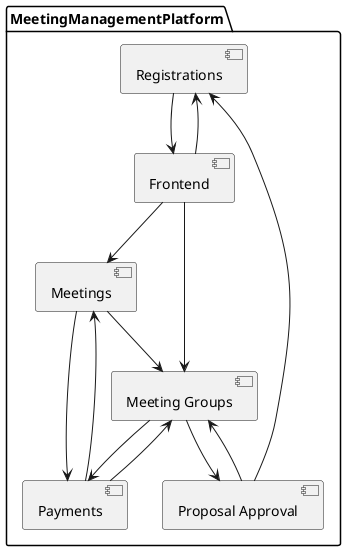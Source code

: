 @startuml
package MeetingManagementPlatform {
    [Registrations] as Registrations
    [Meeting Groups] as GroupService
    [Meetings] as MeetingService
    [Payments] as PaymentService
    [Frontend] as WebApp
    [Proposal Approval] as ApprovalService

    WebApp --> Registrations
    Registrations --> WebApp
    WebApp --> GroupService
    GroupService --> ApprovalService
    ApprovalService --> GroupService
    ApprovalService --> Registrations
    WebApp --> MeetingService
    MeetingService --> GroupService
    MeetingService --> PaymentService
    PaymentService --> MeetingService
    GroupService --> PaymentService
    PaymentService --> GroupService
}
@enduml
